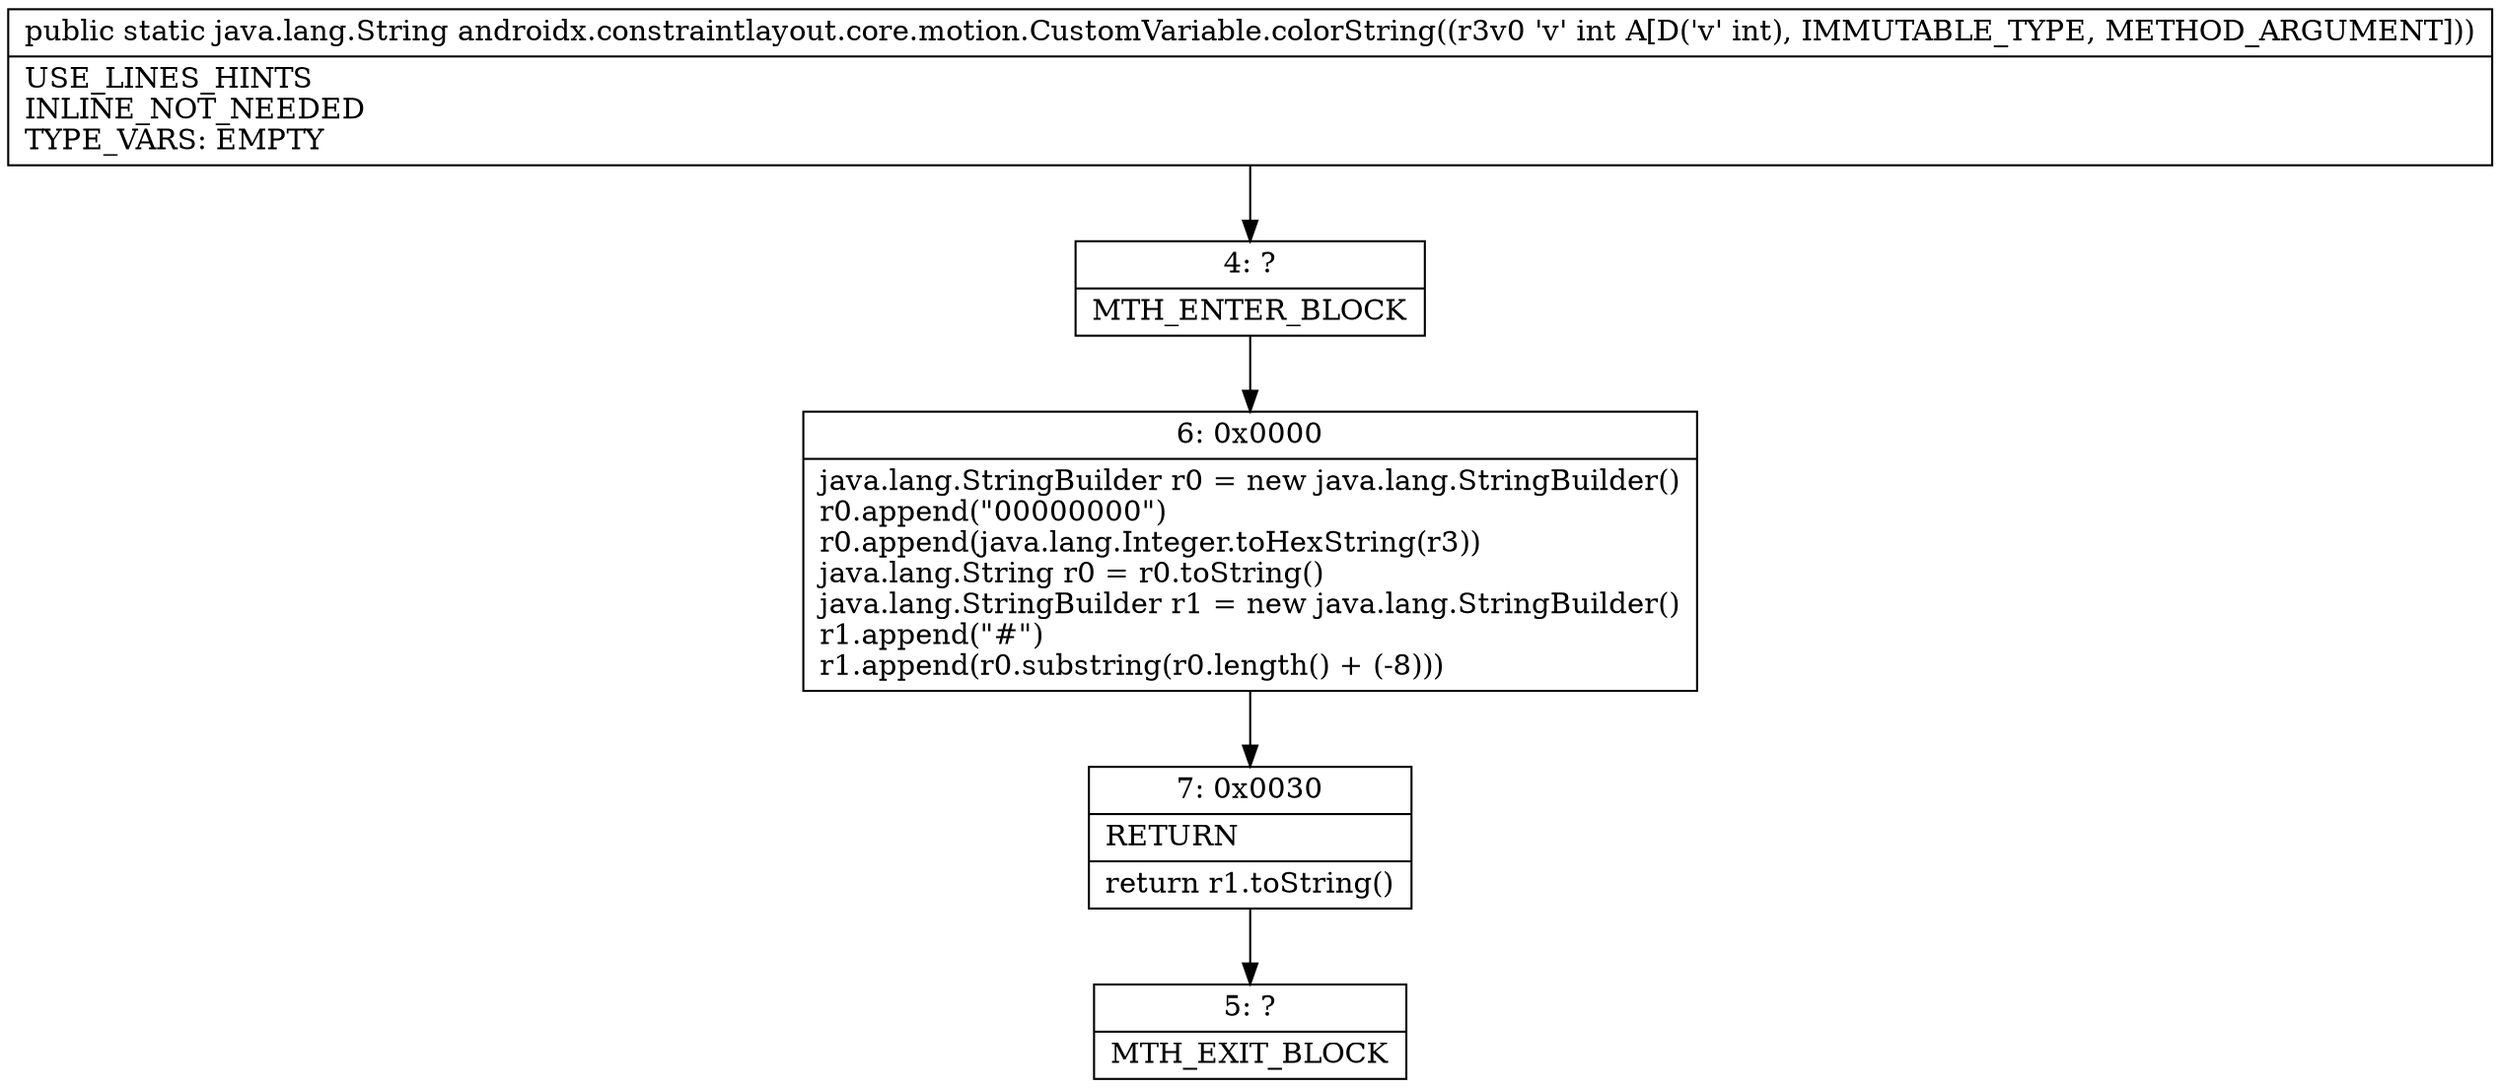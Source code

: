 digraph "CFG forandroidx.constraintlayout.core.motion.CustomVariable.colorString(I)Ljava\/lang\/String;" {
Node_4 [shape=record,label="{4\:\ ?|MTH_ENTER_BLOCK\l}"];
Node_6 [shape=record,label="{6\:\ 0x0000|java.lang.StringBuilder r0 = new java.lang.StringBuilder()\lr0.append(\"00000000\")\lr0.append(java.lang.Integer.toHexString(r3))\ljava.lang.String r0 = r0.toString()\ljava.lang.StringBuilder r1 = new java.lang.StringBuilder()\lr1.append(\"#\")\lr1.append(r0.substring(r0.length() + (\-8)))\l}"];
Node_7 [shape=record,label="{7\:\ 0x0030|RETURN\l|return r1.toString()\l}"];
Node_5 [shape=record,label="{5\:\ ?|MTH_EXIT_BLOCK\l}"];
MethodNode[shape=record,label="{public static java.lang.String androidx.constraintlayout.core.motion.CustomVariable.colorString((r3v0 'v' int A[D('v' int), IMMUTABLE_TYPE, METHOD_ARGUMENT]))  | USE_LINES_HINTS\lINLINE_NOT_NEEDED\lTYPE_VARS: EMPTY\l}"];
MethodNode -> Node_4;Node_4 -> Node_6;
Node_6 -> Node_7;
Node_7 -> Node_5;
}

